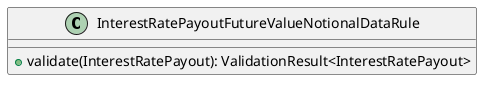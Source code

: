 @startuml

    class InterestRatePayoutFutureValueNotionalDataRule [[InterestRatePayoutFutureValueNotionalDataRule.html]] {
        +validate(InterestRatePayout): ValidationResult<InterestRatePayout>
    }

@enduml
